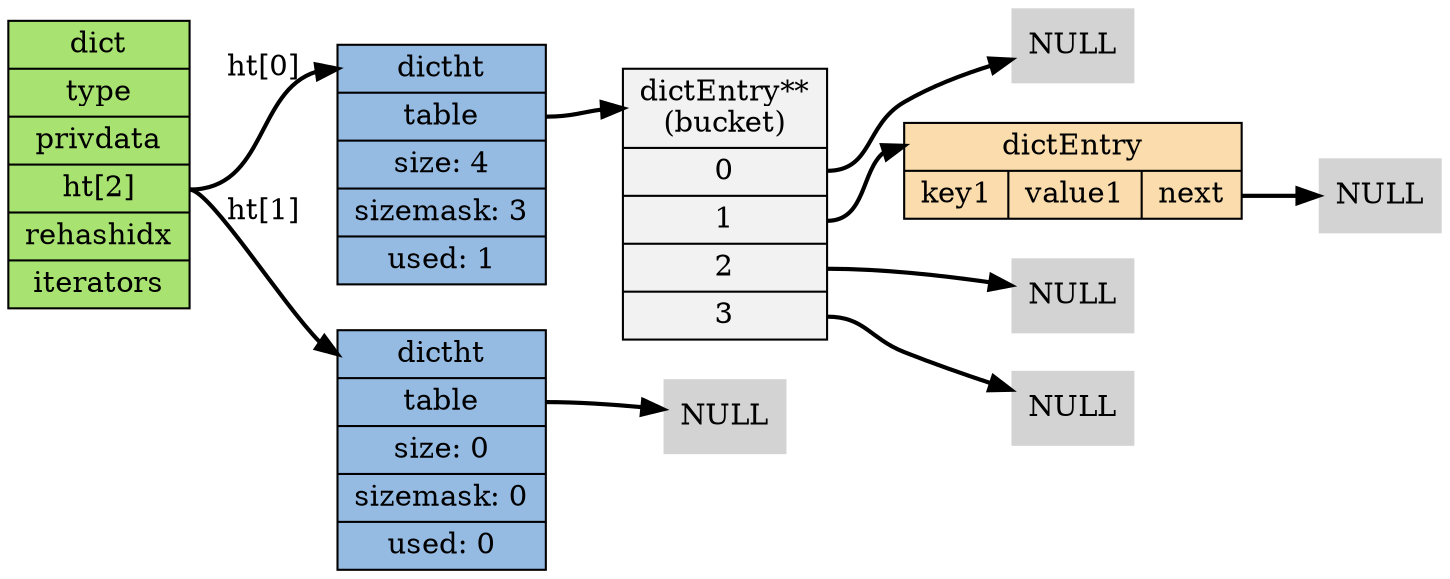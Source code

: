 digraph add_first_entry_to_empty_dict {

    // setting

    rankdir = LR;

    node[shape=record, style = filled];

    edge [style = bold];

    // nodes

    dict [label="dict | type | privdata |<ht> ht[2] | rehashidx | iterators", fillcolor = "#A8E270"];

    ht0 [label="<dictht>dictht |<table> table | size: 4 | sizemask: 3 | used: 1", fillcolor = "#95BBE3"];

    ht1 [label="<dictht>dictht |<table> table | size: 0 | sizemask: 0 | used: 0", fillcolor = "#95BBE3"];

    null0 [label="NULL", shape=plaintext];
    null1 [label="NULL", shape=plaintext];

    bucket [label="<head>dictEntry**\n(bucket) |<table0> 0 |<table1> 1 |<table2> 2 |<table3> 3 "fillcolor = "#F2F2F2"];

    entry [label="<head>dictEntry |{<start>key1 | value1 |<next>next}", fillcolor = "#FADCAD"];

    // lines

    dict:ht -> ht0:dictht [label="ht[0]"];
    dict:ht -> ht1:dictht [label="ht[1]"];

    ht0:table -> bucket:head; bucket:table1 -> entry:head; entry:next -> null0;

    ht1:table -> null1;

    // table nulls

    tnull0 [label="NULL", shape=plaintext];
    tnull2 [label="NULL", shape=plaintext];
    tnull3 [label="NULL", shape=plaintext];

    bucket:table0 -> tnull0;
    bucket:table2 -> tnull2;
    bucket:table3 -> tnull3;
}
